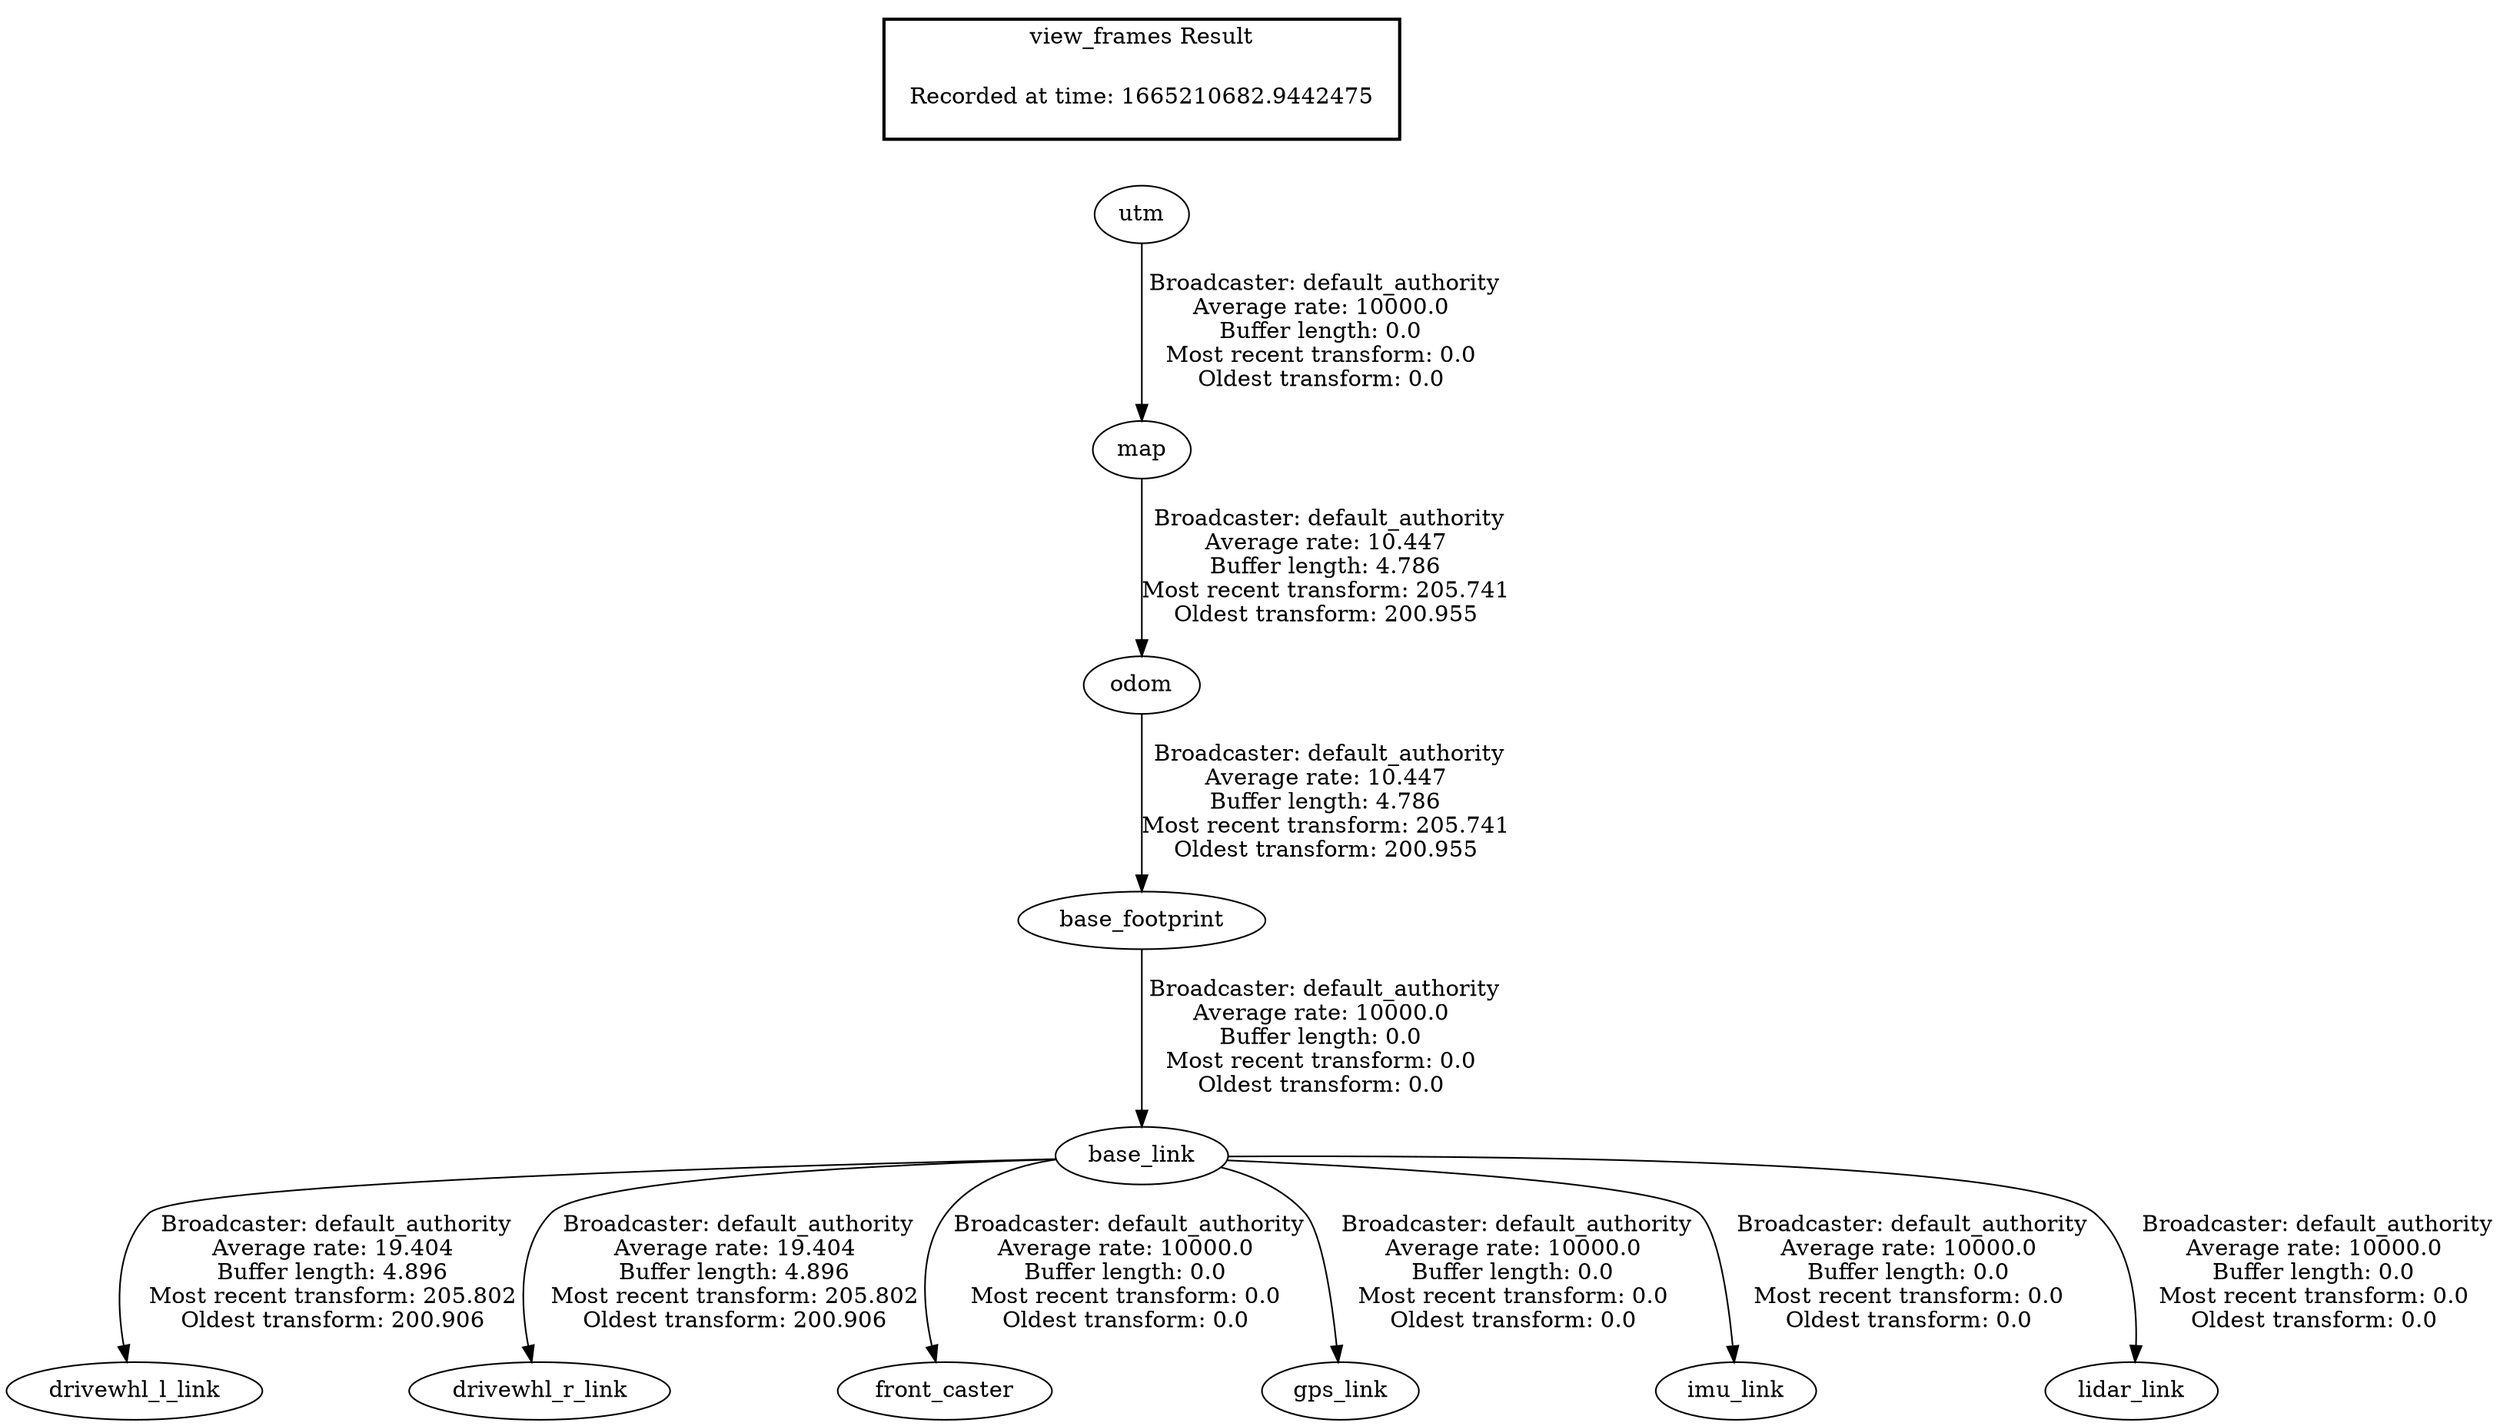 digraph G {
"base_link" -> "drivewhl_l_link"[label=" Broadcaster: default_authority\nAverage rate: 19.404\nBuffer length: 4.896\nMost recent transform: 205.802\nOldest transform: 200.906\n"];
"base_footprint" -> "base_link"[label=" Broadcaster: default_authority\nAverage rate: 10000.0\nBuffer length: 0.0\nMost recent transform: 0.0\nOldest transform: 0.0\n"];
"base_link" -> "drivewhl_r_link"[label=" Broadcaster: default_authority\nAverage rate: 19.404\nBuffer length: 4.896\nMost recent transform: 205.802\nOldest transform: 200.906\n"];
"utm" -> "map"[label=" Broadcaster: default_authority\nAverage rate: 10000.0\nBuffer length: 0.0\nMost recent transform: 0.0\nOldest transform: 0.0\n"];
"odom" -> "base_footprint"[label=" Broadcaster: default_authority\nAverage rate: 10.447\nBuffer length: 4.786\nMost recent transform: 205.741\nOldest transform: 200.955\n"];
"base_link" -> "front_caster"[label=" Broadcaster: default_authority\nAverage rate: 10000.0\nBuffer length: 0.0\nMost recent transform: 0.0\nOldest transform: 0.0\n"];
"base_link" -> "gps_link"[label=" Broadcaster: default_authority\nAverage rate: 10000.0\nBuffer length: 0.0\nMost recent transform: 0.0\nOldest transform: 0.0\n"];
"base_link" -> "imu_link"[label=" Broadcaster: default_authority\nAverage rate: 10000.0\nBuffer length: 0.0\nMost recent transform: 0.0\nOldest transform: 0.0\n"];
"base_link" -> "lidar_link"[label=" Broadcaster: default_authority\nAverage rate: 10000.0\nBuffer length: 0.0\nMost recent transform: 0.0\nOldest transform: 0.0\n"];
"map" -> "odom"[label=" Broadcaster: default_authority\nAverage rate: 10.447\nBuffer length: 4.786\nMost recent transform: 205.741\nOldest transform: 200.955\n"];
edge [style=invis];
 subgraph cluster_legend { style=bold; color=black; label ="view_frames Result";
"Recorded at time: 1665210682.9442475"[ shape=plaintext ] ;
}->"utm";
}